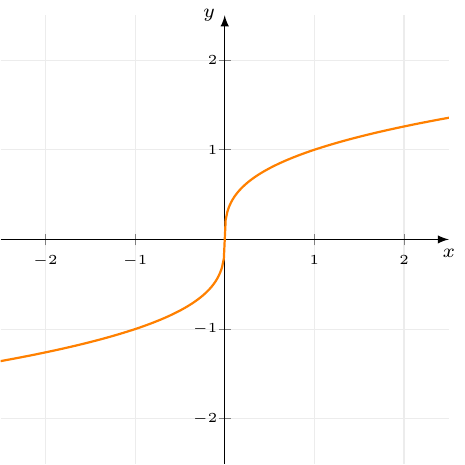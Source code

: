 \documentclass[crop]{standalone}
\usepackage[dvipsnames]{xcolor}
\usepackage{tikz}
\usepackage{pgfplots}
\pgfplotsset{compat=1.18}
\begin{document}
  \begin{tikzpicture}
    \begin{axis}[%
      axis x line=center,axis y line=center,
      unit vector ratio={1 1},
      xlabel={$x$},ylabel={$y$},
      xlabel style={below,font=\scriptsize},
      ylabel style={left,font=\scriptsize},
      xmin=-2.5,xmax=2.5,
      xtick={-2,-1,0,1,2},
      xticklabel style={font=\tiny},
      ymin=-2.5,ymax=2.5,
      ytick={-4,-3,-2,-1,0,1,2,3,4},
      yticklabel style={font=\tiny,xshift=0.3em},
      restrict y to domain=-15:15,
      axis line style={-latex},
      grid=major,
      major grid style={gray!15},
      declare function={
        f(\x) = (\x)/abs(\x)*(abs(\x))^(1/3);
      }
    ]%
      \addplot[mark=none,color=orange,thick,samples=1000,domain=-10:10] {f(x)};
    \end{axis}
  \end{tikzpicture}%
\end{document}